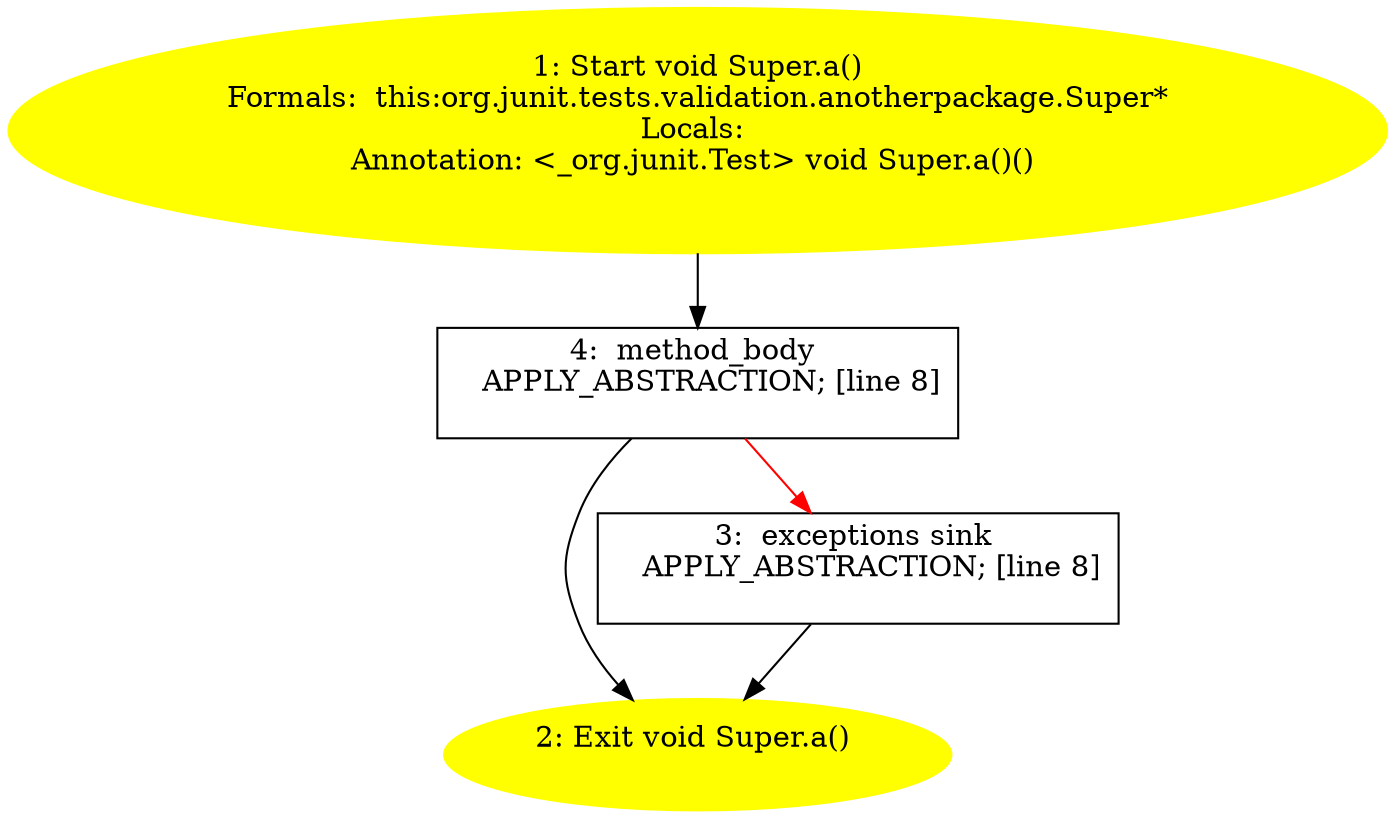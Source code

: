/* @generated */
digraph cfg {
"org.junit.tests.validation.anotherpackage.Super.a():void.eda4bf644cba33eb6ab8e2104f376878_1" [label="1: Start void Super.a()\nFormals:  this:org.junit.tests.validation.anotherpackage.Super*\nLocals: \nAnnotation: <_org.junit.Test> void Super.a()() \n  " color=yellow style=filled]
	

	 "org.junit.tests.validation.anotherpackage.Super.a():void.eda4bf644cba33eb6ab8e2104f376878_1" -> "org.junit.tests.validation.anotherpackage.Super.a():void.eda4bf644cba33eb6ab8e2104f376878_4" ;
"org.junit.tests.validation.anotherpackage.Super.a():void.eda4bf644cba33eb6ab8e2104f376878_2" [label="2: Exit void Super.a() \n  " color=yellow style=filled]
	

"org.junit.tests.validation.anotherpackage.Super.a():void.eda4bf644cba33eb6ab8e2104f376878_3" [label="3:  exceptions sink \n   APPLY_ABSTRACTION; [line 8]\n " shape="box"]
	

	 "org.junit.tests.validation.anotherpackage.Super.a():void.eda4bf644cba33eb6ab8e2104f376878_3" -> "org.junit.tests.validation.anotherpackage.Super.a():void.eda4bf644cba33eb6ab8e2104f376878_2" ;
"org.junit.tests.validation.anotherpackage.Super.a():void.eda4bf644cba33eb6ab8e2104f376878_4" [label="4:  method_body \n   APPLY_ABSTRACTION; [line 8]\n " shape="box"]
	

	 "org.junit.tests.validation.anotherpackage.Super.a():void.eda4bf644cba33eb6ab8e2104f376878_4" -> "org.junit.tests.validation.anotherpackage.Super.a():void.eda4bf644cba33eb6ab8e2104f376878_2" ;
	 "org.junit.tests.validation.anotherpackage.Super.a():void.eda4bf644cba33eb6ab8e2104f376878_4" -> "org.junit.tests.validation.anotherpackage.Super.a():void.eda4bf644cba33eb6ab8e2104f376878_3" [color="red" ];
}

